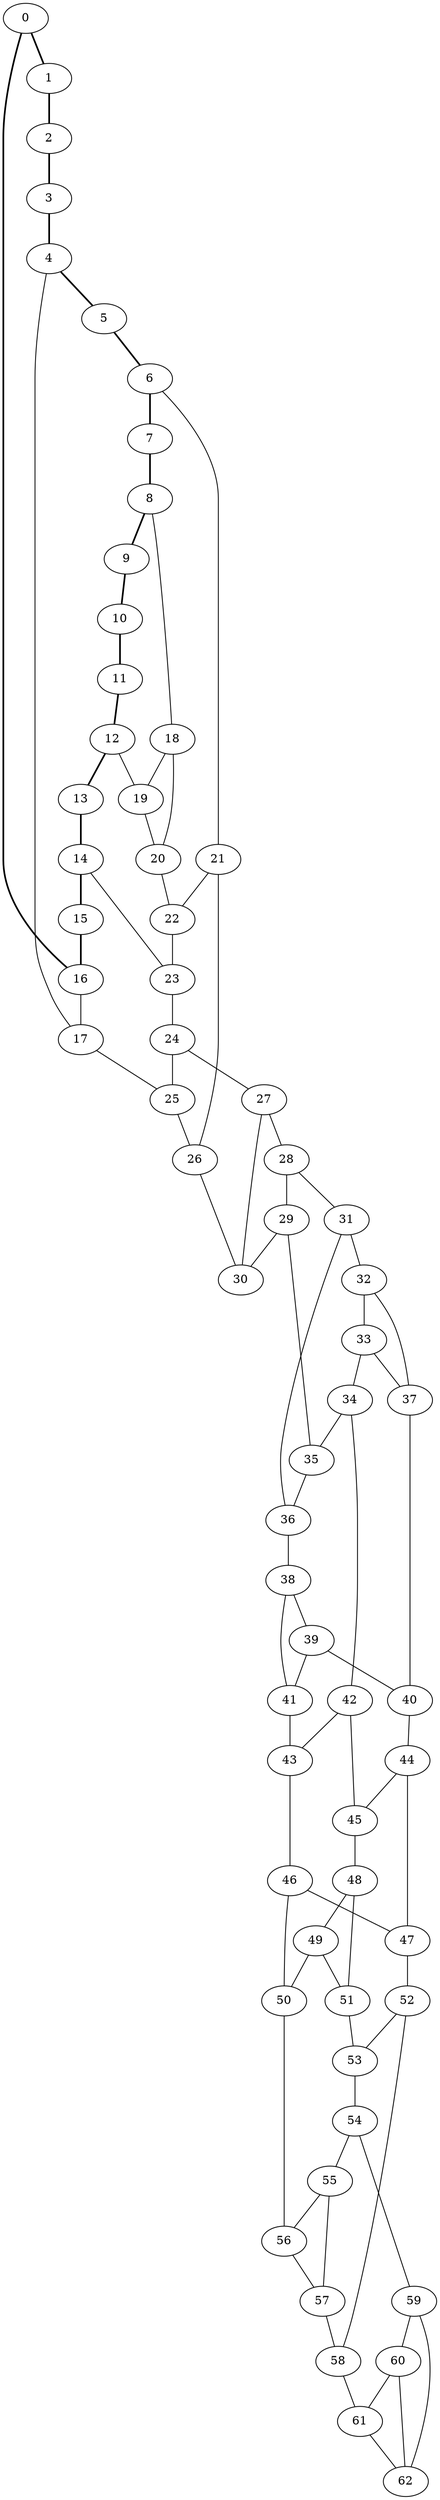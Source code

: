 //Inside of this graph isn't 3-connected
graph G {
0 [ pos = " 15.00,0.00!" ];
0 -- 1[style=bold];
0 -- 16[style=bold];
1 [ pos = " 13.99,5.42!" ];
1 -- 2[style=bold];
2 [ pos = " 11.09,10.11!" ];
2 -- 3[style=bold];
3 [ pos = " 6.69,13.43!" ];
3 -- 4[style=bold];
4 [ pos = " 1.38,14.94!" ];
4 -- 5[style=bold];
4 -- 17;
5 [ pos = " -4.10,14.43!" ];
5 -- 6[style=bold];
6 [ pos = " -9.04,11.97!" ];
6 -- 7[style=bold];
6 -- 21;
7 [ pos = " -12.75,7.90!" ];
7 -- 8[style=bold];
8 [ pos = " -14.74,2.76!" ];
8 -- 9[style=bold];
8 -- 18;
9 [ pos = " -14.74,-2.76!" ];
9 -- 10[style=bold];
10 [ pos = " -12.75,-7.90!" ];
10 -- 11[style=bold];
11 [ pos = " -9.04,-11.97!" ];
11 -- 12[style=bold];
12 [ pos = " -4.10,-14.43!" ];
12 -- 13[style=bold];
12 -- 19;
13 [ pos = " 1.38,-14.94!" ];
13 -- 14[style=bold];
14 [ pos = " 6.69,-13.43!" ];
14 -- 15[style=bold];
14 -- 23;
15 [ pos = " 11.09,-10.11!" ];
15 -- 16[style=bold];
16 [ pos = " 13.99,-5.42!" ];
16 -- 17;
17 -- 25;
18 -- 19;
18 -- 20;
19 -- 20;
20 -- 22;
21 -- 22;
21 -- 26;
22 -- 23;
23 -- 24;
24 -- 25;
24 -- 27;
25 -- 26;
26 -- 30;
27 -- 28;
27 -- 30;
28 -- 29;
28 -- 31;
29 -- 30;
29 -- 35;
31 -- 32;
31 -- 36;
32 -- 33;
32 -- 37;
33 -- 34;
33 -- 37;
34 -- 35;
34 -- 42;
35 -- 36;
36 -- 38;
37 -- 40;
38 -- 39;
38 -- 41;
39 -- 40;
39 -- 41;
40 -- 44;
41 -- 43;
42 -- 43;
42 -- 45;
43 -- 46;
44 -- 45;
44 -- 47;
45 -- 48;
46 -- 47;
46 -- 50;
47 -- 52;
48 -- 49;
48 -- 51;
49 -- 50;
49 -- 51;
50 -- 56;
51 -- 53;
52 -- 53;
52 -- 58;
53 -- 54;
54 -- 55;
54 -- 59;
55 -- 56;
55 -- 57;
56 -- 57;
57 -- 58;
58 -- 61;
59 -- 60;
59 -- 62;
60 -- 61;
60 -- 62;
61 -- 62;
}
